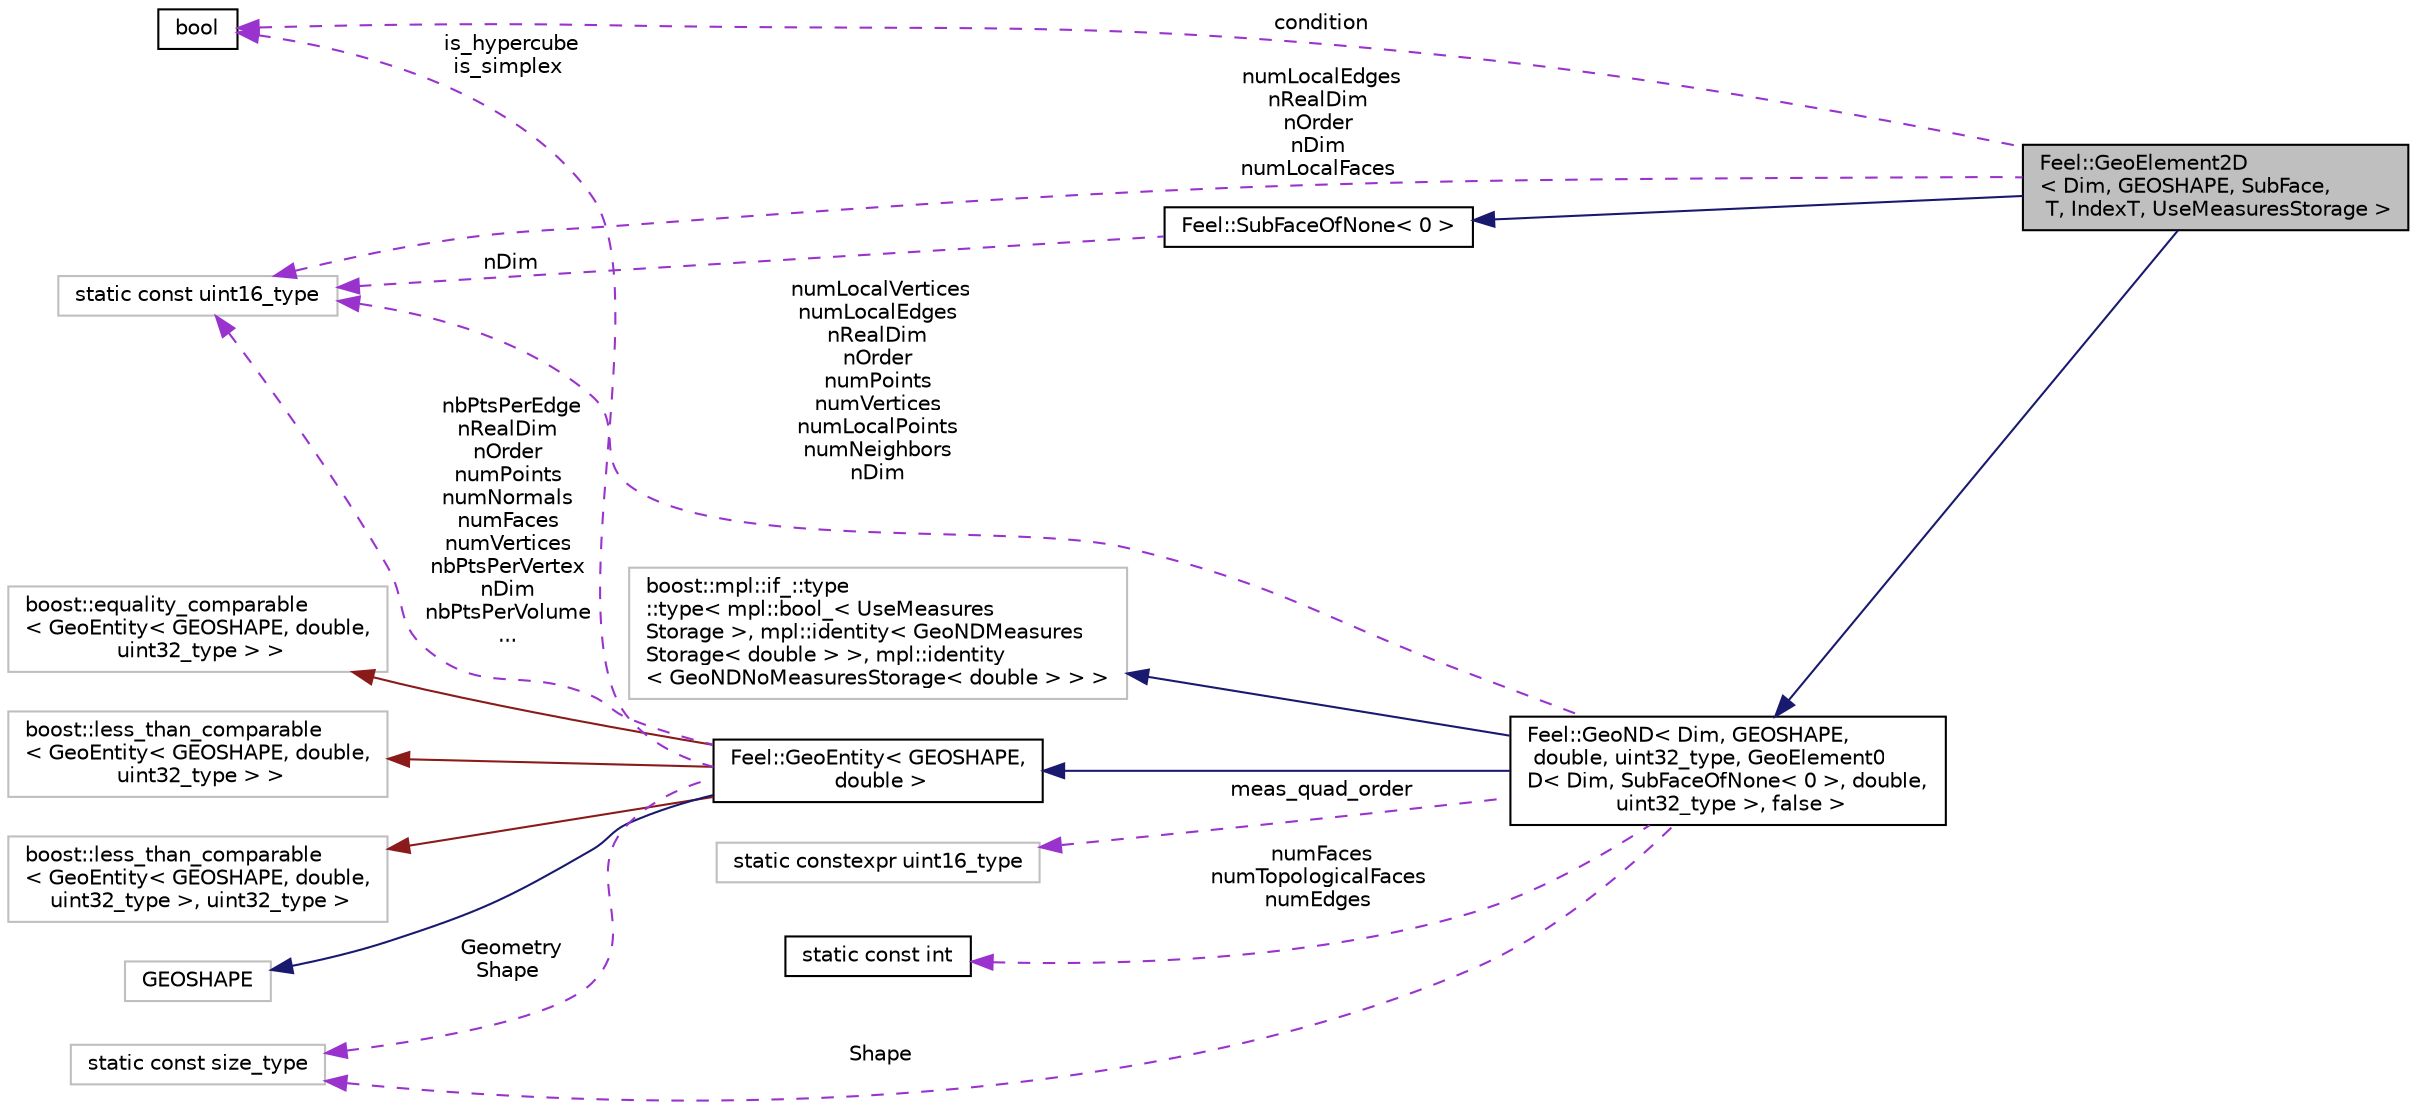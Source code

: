 digraph "Feel::GeoElement2D&lt; Dim, GEOSHAPE, SubFace, T, IndexT, UseMeasuresStorage &gt;"
{
 // LATEX_PDF_SIZE
  edge [fontname="Helvetica",fontsize="10",labelfontname="Helvetica",labelfontsize="10"];
  node [fontname="Helvetica",fontsize="10",shape=record];
  rankdir="LR";
  Node1 [label="Feel::GeoElement2D\l\< Dim, GEOSHAPE, SubFace,\l T, IndexT, UseMeasuresStorage \>",height=0.2,width=0.4,color="black", fillcolor="grey75", style="filled", fontcolor="black",tooltip="Class for 2D elements."];
  Node2 -> Node1 [dir="back",color="midnightblue",fontsize="10",style="solid",fontname="Helvetica"];
  Node2 [label="Feel::GeoND\< Dim, GEOSHAPE,\l double, uint32_type, GeoElement0\lD\< Dim, SubFaceOfNone\< 0 \>, double,\l uint32_type \>, false \>",height=0.2,width=0.4,color="black", fillcolor="white", style="filled",URL="$classFeel_1_1GeoND.html",tooltip=" "];
  Node3 -> Node2 [dir="back",color="midnightblue",fontsize="10",style="solid",fontname="Helvetica"];
  Node3 [label="Feel::GeoEntity\< GEOSHAPE,\l double \>",height=0.2,width=0.4,color="black", fillcolor="white", style="filled",URL="$classFeel_1_1GeoEntity.html",tooltip=" "];
  Node4 -> Node3 [dir="back",color="firebrick4",fontsize="10",style="solid",fontname="Helvetica"];
  Node4 [label="boost::equality_comparable\l\< GeoEntity\< GEOSHAPE, double,\l uint32_type \> \>",height=0.2,width=0.4,color="grey75", fillcolor="white", style="filled",tooltip=" "];
  Node5 -> Node3 [dir="back",color="firebrick4",fontsize="10",style="solid",fontname="Helvetica"];
  Node5 [label="boost::less_than_comparable\l\< GeoEntity\< GEOSHAPE, double,\l uint32_type \> \>",height=0.2,width=0.4,color="grey75", fillcolor="white", style="filled",tooltip=" "];
  Node6 -> Node3 [dir="back",color="firebrick4",fontsize="10",style="solid",fontname="Helvetica"];
  Node6 [label="boost::less_than_comparable\l\< GeoEntity\< GEOSHAPE, double,\l uint32_type \>, uint32_type \>",height=0.2,width=0.4,color="grey75", fillcolor="white", style="filled",tooltip=" "];
  Node7 -> Node3 [dir="back",color="midnightblue",fontsize="10",style="solid",fontname="Helvetica"];
  Node7 [label="GEOSHAPE",height=0.2,width=0.4,color="grey75", fillcolor="white", style="filled",tooltip=" "];
  Node8 -> Node3 [dir="back",color="darkorchid3",fontsize="10",style="dashed",label=" nbPtsPerEdge\nnRealDim\nnOrder\nnumPoints\nnumNormals\nnumFaces\nnumVertices\nnbPtsPerVertex\nnDim\nnbPtsPerVolume\n..." ,fontname="Helvetica"];
  Node8 [label="static const uint16_type",height=0.2,width=0.4,color="grey75", fillcolor="white", style="filled",tooltip=" "];
  Node9 -> Node3 [dir="back",color="darkorchid3",fontsize="10",style="dashed",label=" is_hypercube\nis_simplex" ,fontname="Helvetica"];
  Node9 [label="bool",height=0.2,width=0.4,color="black", fillcolor="white", style="filled",URL="$classbool.html",tooltip=" "];
  Node10 -> Node3 [dir="back",color="darkorchid3",fontsize="10",style="dashed",label=" Geometry\nShape" ,fontname="Helvetica"];
  Node10 [label="static const size_type",height=0.2,width=0.4,color="grey75", fillcolor="white", style="filled",tooltip=" "];
  Node11 -> Node2 [dir="back",color="midnightblue",fontsize="10",style="solid",fontname="Helvetica"];
  Node11 [label="boost::mpl::if_::type\l::type\< mpl::bool_\< UseMeasures\lStorage \>, mpl::identity\< GeoNDMeasures\lStorage\< double \> \>, mpl::identity\l\< GeoNDNoMeasuresStorage\< double \> \> \>",height=0.2,width=0.4,color="grey75", fillcolor="white", style="filled",tooltip=" "];
  Node12 -> Node2 [dir="back",color="darkorchid3",fontsize="10",style="dashed",label=" meas_quad_order" ,fontname="Helvetica"];
  Node12 [label="static constexpr uint16_type",height=0.2,width=0.4,color="grey75", fillcolor="white", style="filled",tooltip=" "];
  Node13 -> Node2 [dir="back",color="darkorchid3",fontsize="10",style="dashed",label=" numFaces\nnumTopologicalFaces\nnumEdges" ,fontname="Helvetica"];
  Node13 [label="static const int",height=0.2,width=0.4,color="black", fillcolor="white", style="filled",URL="$classstatic_01const_01int.html",tooltip=" "];
  Node8 -> Node2 [dir="back",color="darkorchid3",fontsize="10",style="dashed",label=" numLocalVertices\nnumLocalEdges\nnRealDim\nnOrder\nnumPoints\nnumVertices\nnumLocalPoints\nnumNeighbors\nnDim" ,fontname="Helvetica"];
  Node10 -> Node2 [dir="back",color="darkorchid3",fontsize="10",style="dashed",label=" Shape" ,fontname="Helvetica"];
  Node14 -> Node1 [dir="back",color="midnightblue",fontsize="10",style="solid",fontname="Helvetica"];
  Node14 [label="Feel::SubFaceOfNone\< 0 \>",height=0.2,width=0.4,color="black", fillcolor="white", style="filled",URL="$classFeel_1_1SubFaceOfNone.html",tooltip=" "];
  Node8 -> Node14 [dir="back",color="darkorchid3",fontsize="10",style="dashed",label=" nDim" ,fontname="Helvetica"];
  Node8 -> Node1 [dir="back",color="darkorchid3",fontsize="10",style="dashed",label=" numLocalEdges\nnRealDim\nnOrder\nnDim\nnumLocalFaces" ,fontname="Helvetica"];
  Node9 -> Node1 [dir="back",color="darkorchid3",fontsize="10",style="dashed",label=" condition" ,fontname="Helvetica"];
}
